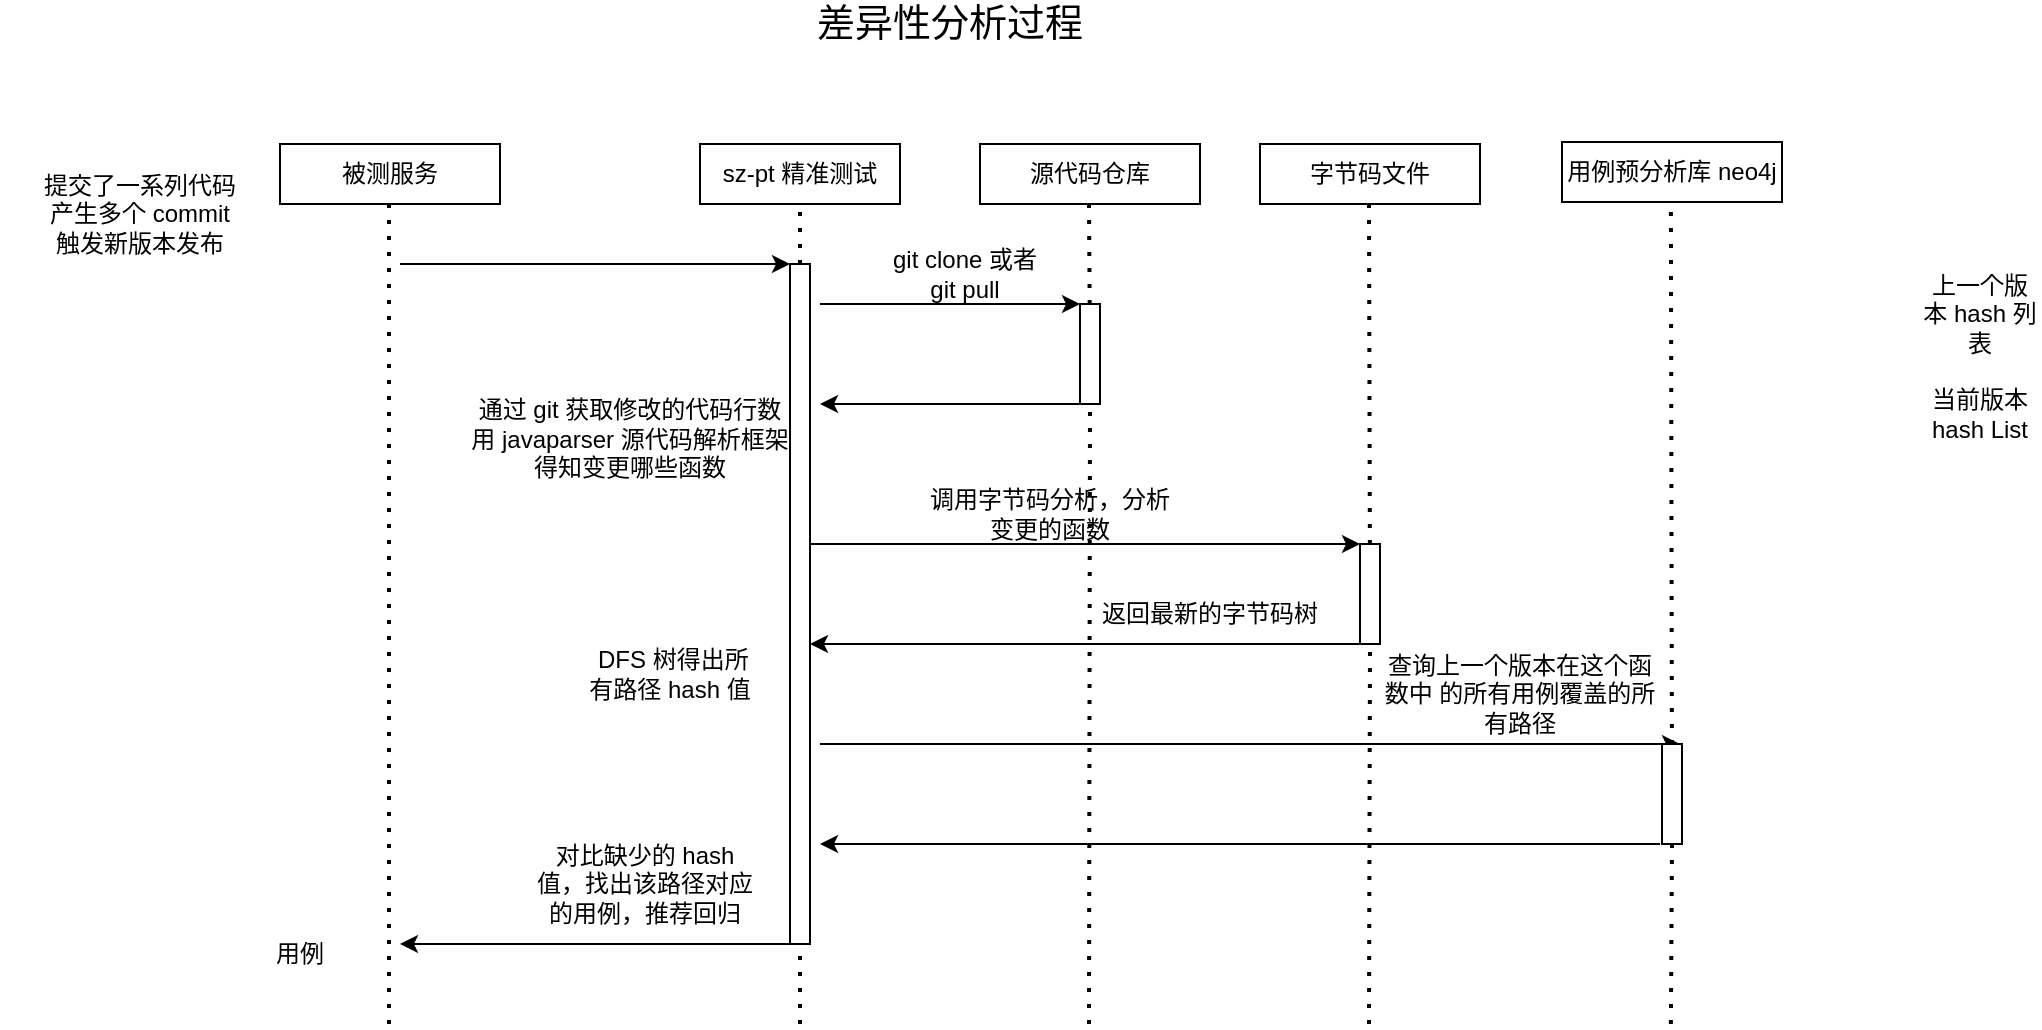 <mxfile version="27.0.3">
  <diagram name="第 1 页" id="N5p10LOYJ0tMsCSFKD8n">
    <mxGraphModel dx="1576" dy="782" grid="1" gridSize="10" guides="1" tooltips="1" connect="1" arrows="1" fold="1" page="1" pageScale="1" pageWidth="827" pageHeight="1169" math="0" shadow="0">
      <root>
        <mxCell id="0" />
        <mxCell id="1" parent="0" />
        <mxCell id="ZdkBtaMixL6KcBxgdkt5-1" value="sz-pt 精准测试" style="rounded=0;whiteSpace=wrap;html=1;" vertex="1" parent="1">
          <mxGeometry x="350" y="110" width="100" height="30" as="geometry" />
        </mxCell>
        <mxCell id="ZdkBtaMixL6KcBxgdkt5-2" value="" style="endArrow=none;dashed=1;html=1;dashPattern=1 3;strokeWidth=2;rounded=0;entryX=0.5;entryY=1;entryDx=0;entryDy=0;" edge="1" parent="1" target="ZdkBtaMixL6KcBxgdkt5-1" source="ZdkBtaMixL6KcBxgdkt5-35">
          <mxGeometry width="50" height="50" relative="1" as="geometry">
            <mxPoint x="400" y="550" as="sourcePoint" />
            <mxPoint x="600" y="300" as="targetPoint" />
          </mxGeometry>
        </mxCell>
        <mxCell id="ZdkBtaMixL6KcBxgdkt5-14" value="用例预分析库 neo4j" style="rounded=0;whiteSpace=wrap;html=1;" vertex="1" parent="1">
          <mxGeometry x="781" y="109" width="110" height="30" as="geometry" />
        </mxCell>
        <mxCell id="ZdkBtaMixL6KcBxgdkt5-30" value="&lt;span style=&quot;font-size: 19px;&quot;&gt;差异性分析过程&lt;/span&gt;" style="text;html=1;align=center;verticalAlign=middle;whiteSpace=wrap;rounded=0;" vertex="1" parent="1">
          <mxGeometry x="400" y="40" width="150" height="20" as="geometry" />
        </mxCell>
        <mxCell id="ZdkBtaMixL6KcBxgdkt5-33" value="被测服务" style="rounded=0;whiteSpace=wrap;html=1;" vertex="1" parent="1">
          <mxGeometry x="140" y="110" width="110" height="30" as="geometry" />
        </mxCell>
        <mxCell id="ZdkBtaMixL6KcBxgdkt5-34" value="" style="endArrow=none;dashed=1;html=1;dashPattern=1 3;strokeWidth=2;rounded=0;entryX=0.5;entryY=1;entryDx=0;entryDy=0;" edge="1" parent="1">
          <mxGeometry width="50" height="50" relative="1" as="geometry">
            <mxPoint x="194.5" y="550" as="sourcePoint" />
            <mxPoint x="194.5" y="140" as="targetPoint" />
          </mxGeometry>
        </mxCell>
        <mxCell id="ZdkBtaMixL6KcBxgdkt5-37" value="提交了一系列代码&lt;br&gt;产生多个 commit&lt;br&gt;触发新版本发布" style="text;html=1;align=center;verticalAlign=middle;whiteSpace=wrap;rounded=0;" vertex="1" parent="1">
          <mxGeometry y="130" width="140" height="30" as="geometry" />
        </mxCell>
        <mxCell id="ZdkBtaMixL6KcBxgdkt5-39" value="" style="endArrow=classic;html=1;rounded=0;entryX=0;entryY=0;entryDx=0;entryDy=0;" edge="1" parent="1" target="ZdkBtaMixL6KcBxgdkt5-35">
          <mxGeometry width="50" height="50" relative="1" as="geometry">
            <mxPoint x="200" y="170" as="sourcePoint" />
            <mxPoint x="470" y="170" as="targetPoint" />
          </mxGeometry>
        </mxCell>
        <mxCell id="ZdkBtaMixL6KcBxgdkt5-42" value="" style="endArrow=none;dashed=1;html=1;dashPattern=1 3;strokeWidth=2;rounded=0;entryX=0.5;entryY=1;entryDx=0;entryDy=0;" edge="1" parent="1" target="ZdkBtaMixL6KcBxgdkt5-35">
          <mxGeometry width="50" height="50" relative="1" as="geometry">
            <mxPoint x="400" y="550" as="sourcePoint" />
            <mxPoint x="400" y="140" as="targetPoint" />
          </mxGeometry>
        </mxCell>
        <mxCell id="ZdkBtaMixL6KcBxgdkt5-35" value="" style="rounded=0;whiteSpace=wrap;html=1;" vertex="1" parent="1">
          <mxGeometry x="395" y="170" width="10" height="340" as="geometry" />
        </mxCell>
        <mxCell id="ZdkBtaMixL6KcBxgdkt5-44" value="&lt;br&gt;通过 git 获取修改的代码行数&lt;br&gt;用 javaparser 源代码解析框架&lt;br&gt;得知变更哪些函数" style="text;html=1;align=center;verticalAlign=middle;whiteSpace=wrap;rounded=0;" vertex="1" parent="1">
          <mxGeometry x="230" y="230" width="170" height="40" as="geometry" />
        </mxCell>
        <mxCell id="ZdkBtaMixL6KcBxgdkt5-59" value="源代码仓库" style="rounded=0;whiteSpace=wrap;html=1;" vertex="1" parent="1">
          <mxGeometry x="490" y="110" width="110" height="30" as="geometry" />
        </mxCell>
        <mxCell id="ZdkBtaMixL6KcBxgdkt5-60" value="" style="endArrow=none;dashed=1;html=1;dashPattern=1 3;strokeWidth=2;rounded=0;entryX=0.5;entryY=1;entryDx=0;entryDy=0;" edge="1" parent="1" source="ZdkBtaMixL6KcBxgdkt5-65">
          <mxGeometry width="50" height="50" relative="1" as="geometry">
            <mxPoint x="544.5" y="550" as="sourcePoint" />
            <mxPoint x="544.5" y="140" as="targetPoint" />
          </mxGeometry>
        </mxCell>
        <mxCell id="ZdkBtaMixL6KcBxgdkt5-61" value="字节码文件" style="rounded=0;whiteSpace=wrap;html=1;" vertex="1" parent="1">
          <mxGeometry x="630" y="110" width="110" height="30" as="geometry" />
        </mxCell>
        <mxCell id="ZdkBtaMixL6KcBxgdkt5-62" value="" style="endArrow=none;dashed=1;html=1;dashPattern=1 3;strokeWidth=2;rounded=0;entryX=0.5;entryY=1;entryDx=0;entryDy=0;" edge="1" parent="1" source="ZdkBtaMixL6KcBxgdkt5-73">
          <mxGeometry width="50" height="50" relative="1" as="geometry">
            <mxPoint x="684.5" y="550" as="sourcePoint" />
            <mxPoint x="684.5" y="140" as="targetPoint" />
          </mxGeometry>
        </mxCell>
        <mxCell id="ZdkBtaMixL6KcBxgdkt5-63" value="" style="endArrow=none;dashed=1;html=1;dashPattern=1 3;strokeWidth=2;rounded=0;entryX=0.5;entryY=1;entryDx=0;entryDy=0;" edge="1" parent="1" source="ZdkBtaMixL6KcBxgdkt5-85">
          <mxGeometry width="50" height="50" relative="1" as="geometry">
            <mxPoint x="835.44" y="550" as="sourcePoint" />
            <mxPoint x="835.44" y="140" as="targetPoint" />
          </mxGeometry>
        </mxCell>
        <mxCell id="ZdkBtaMixL6KcBxgdkt5-64" value="" style="endArrow=classic;html=1;rounded=0;" edge="1" parent="1">
          <mxGeometry width="50" height="50" relative="1" as="geometry">
            <mxPoint x="410" y="190" as="sourcePoint" />
            <mxPoint x="540" y="190" as="targetPoint" />
          </mxGeometry>
        </mxCell>
        <mxCell id="ZdkBtaMixL6KcBxgdkt5-67" value="" style="endArrow=none;dashed=1;html=1;dashPattern=1 3;strokeWidth=2;rounded=0;entryX=0.5;entryY=1;entryDx=0;entryDy=0;" edge="1" parent="1" target="ZdkBtaMixL6KcBxgdkt5-65">
          <mxGeometry width="50" height="50" relative="1" as="geometry">
            <mxPoint x="544.5" y="550" as="sourcePoint" />
            <mxPoint x="544.5" y="140" as="targetPoint" />
          </mxGeometry>
        </mxCell>
        <mxCell id="ZdkBtaMixL6KcBxgdkt5-65" value="" style="rounded=0;whiteSpace=wrap;html=1;" vertex="1" parent="1">
          <mxGeometry x="540" y="190" width="10" height="50" as="geometry" />
        </mxCell>
        <mxCell id="ZdkBtaMixL6KcBxgdkt5-69" value="git clone 或者 git pull" style="text;html=1;align=center;verticalAlign=middle;whiteSpace=wrap;rounded=0;" vertex="1" parent="1">
          <mxGeometry x="445" y="160" width="75" height="30" as="geometry" />
        </mxCell>
        <mxCell id="ZdkBtaMixL6KcBxgdkt5-70" value="" style="endArrow=classic;html=1;rounded=0;exitX=0;exitY=1;exitDx=0;exitDy=0;" edge="1" parent="1" source="ZdkBtaMixL6KcBxgdkt5-65">
          <mxGeometry width="50" height="50" relative="1" as="geometry">
            <mxPoint x="530" y="240" as="sourcePoint" />
            <mxPoint x="410" y="240" as="targetPoint" />
          </mxGeometry>
        </mxCell>
        <mxCell id="ZdkBtaMixL6KcBxgdkt5-72" value="" style="endArrow=classic;html=1;rounded=0;entryX=0;entryY=0;entryDx=0;entryDy=0;" edge="1" parent="1" target="ZdkBtaMixL6KcBxgdkt5-73">
          <mxGeometry width="50" height="50" relative="1" as="geometry">
            <mxPoint x="405" y="310" as="sourcePoint" />
            <mxPoint x="670" y="310" as="targetPoint" />
          </mxGeometry>
        </mxCell>
        <mxCell id="ZdkBtaMixL6KcBxgdkt5-78" value="" style="endArrow=none;dashed=1;html=1;dashPattern=1 3;strokeWidth=2;rounded=0;entryX=0.5;entryY=1;entryDx=0;entryDy=0;" edge="1" parent="1" target="ZdkBtaMixL6KcBxgdkt5-73">
          <mxGeometry width="50" height="50" relative="1" as="geometry">
            <mxPoint x="684.5" y="550" as="sourcePoint" />
            <mxPoint x="684.5" y="140" as="targetPoint" />
          </mxGeometry>
        </mxCell>
        <mxCell id="ZdkBtaMixL6KcBxgdkt5-73" value="" style="rounded=0;whiteSpace=wrap;html=1;" vertex="1" parent="1">
          <mxGeometry x="680" y="310" width="10" height="50" as="geometry" />
        </mxCell>
        <mxCell id="ZdkBtaMixL6KcBxgdkt5-79" value="调用字节码分析，分析变更的函数" style="text;html=1;align=center;verticalAlign=middle;whiteSpace=wrap;rounded=0;" vertex="1" parent="1">
          <mxGeometry x="460" y="280" width="130" height="30" as="geometry" />
        </mxCell>
        <mxCell id="ZdkBtaMixL6KcBxgdkt5-80" value="" style="endArrow=classic;html=1;rounded=0;exitX=0;exitY=1;exitDx=0;exitDy=0;exitPerimeter=0;" edge="1" parent="1" source="ZdkBtaMixL6KcBxgdkt5-73">
          <mxGeometry width="50" height="50" relative="1" as="geometry">
            <mxPoint x="675" y="360" as="sourcePoint" />
            <mxPoint x="405" y="360" as="targetPoint" />
          </mxGeometry>
        </mxCell>
        <mxCell id="ZdkBtaMixL6KcBxgdkt5-81" value="返回最新的字节码树" style="text;html=1;align=center;verticalAlign=middle;whiteSpace=wrap;rounded=0;" vertex="1" parent="1">
          <mxGeometry x="550" y="330" width="110" height="30" as="geometry" />
        </mxCell>
        <mxCell id="ZdkBtaMixL6KcBxgdkt5-82" value="&amp;nbsp;DFS 树得出所有路径 hash 值" style="text;html=1;align=center;verticalAlign=middle;whiteSpace=wrap;rounded=0;" vertex="1" parent="1">
          <mxGeometry x="290" y="360" width="90" height="30" as="geometry" />
        </mxCell>
        <mxCell id="ZdkBtaMixL6KcBxgdkt5-83" value="" style="endArrow=classic;html=1;rounded=0;" edge="1" parent="1">
          <mxGeometry width="50" height="50" relative="1" as="geometry">
            <mxPoint x="410" y="410" as="sourcePoint" />
            <mxPoint x="840" y="410" as="targetPoint" />
          </mxGeometry>
        </mxCell>
        <mxCell id="ZdkBtaMixL6KcBxgdkt5-84" value="查询上一个版本在这个函数中 的所有用例覆盖的所有路径" style="text;html=1;align=center;verticalAlign=middle;whiteSpace=wrap;rounded=0;" vertex="1" parent="1">
          <mxGeometry x="690" y="370" width="140" height="30" as="geometry" />
        </mxCell>
        <mxCell id="ZdkBtaMixL6KcBxgdkt5-86" value="" style="endArrow=none;dashed=1;html=1;dashPattern=1 3;strokeWidth=2;rounded=0;entryX=0.5;entryY=1;entryDx=0;entryDy=0;" edge="1" parent="1" target="ZdkBtaMixL6KcBxgdkt5-85">
          <mxGeometry width="50" height="50" relative="1" as="geometry">
            <mxPoint x="835.44" y="550" as="sourcePoint" />
            <mxPoint x="835.44" y="140" as="targetPoint" />
          </mxGeometry>
        </mxCell>
        <mxCell id="ZdkBtaMixL6KcBxgdkt5-85" value="" style="rounded=0;whiteSpace=wrap;html=1;" vertex="1" parent="1">
          <mxGeometry x="831" y="410" width="10" height="50" as="geometry" />
        </mxCell>
        <mxCell id="ZdkBtaMixL6KcBxgdkt5-87" value="" style="endArrow=classic;html=1;rounded=0;" edge="1" parent="1">
          <mxGeometry width="50" height="50" relative="1" as="geometry">
            <mxPoint x="830" y="460" as="sourcePoint" />
            <mxPoint x="410" y="460" as="targetPoint" />
          </mxGeometry>
        </mxCell>
        <mxCell id="ZdkBtaMixL6KcBxgdkt5-89" value="对比缺少的 hash 值，找出该路径对应的用例，推荐回归" style="text;html=1;align=center;verticalAlign=middle;whiteSpace=wrap;rounded=0;" vertex="1" parent="1">
          <mxGeometry x="265" y="460" width="115" height="40" as="geometry" />
        </mxCell>
        <mxCell id="ZdkBtaMixL6KcBxgdkt5-90" value="" style="endArrow=classic;html=1;rounded=0;" edge="1" parent="1">
          <mxGeometry width="50" height="50" relative="1" as="geometry">
            <mxPoint x="400" y="510" as="sourcePoint" />
            <mxPoint x="200" y="510" as="targetPoint" />
          </mxGeometry>
        </mxCell>
        <mxCell id="ZdkBtaMixL6KcBxgdkt5-91" value="当前版本 hash List" style="text;html=1;align=center;verticalAlign=middle;whiteSpace=wrap;rounded=0;" vertex="1" parent="1">
          <mxGeometry x="960" y="230" width="60" height="30" as="geometry" />
        </mxCell>
        <mxCell id="ZdkBtaMixL6KcBxgdkt5-92" value="上一个版本 hash 列表" style="text;html=1;align=center;verticalAlign=middle;whiteSpace=wrap;rounded=0;" vertex="1" parent="1">
          <mxGeometry x="960" y="180" width="60" height="30" as="geometry" />
        </mxCell>
        <mxCell id="ZdkBtaMixL6KcBxgdkt5-93" value="用例" style="text;html=1;align=center;verticalAlign=middle;whiteSpace=wrap;rounded=0;" vertex="1" parent="1">
          <mxGeometry x="120" y="500" width="60" height="30" as="geometry" />
        </mxCell>
      </root>
    </mxGraphModel>
  </diagram>
</mxfile>
